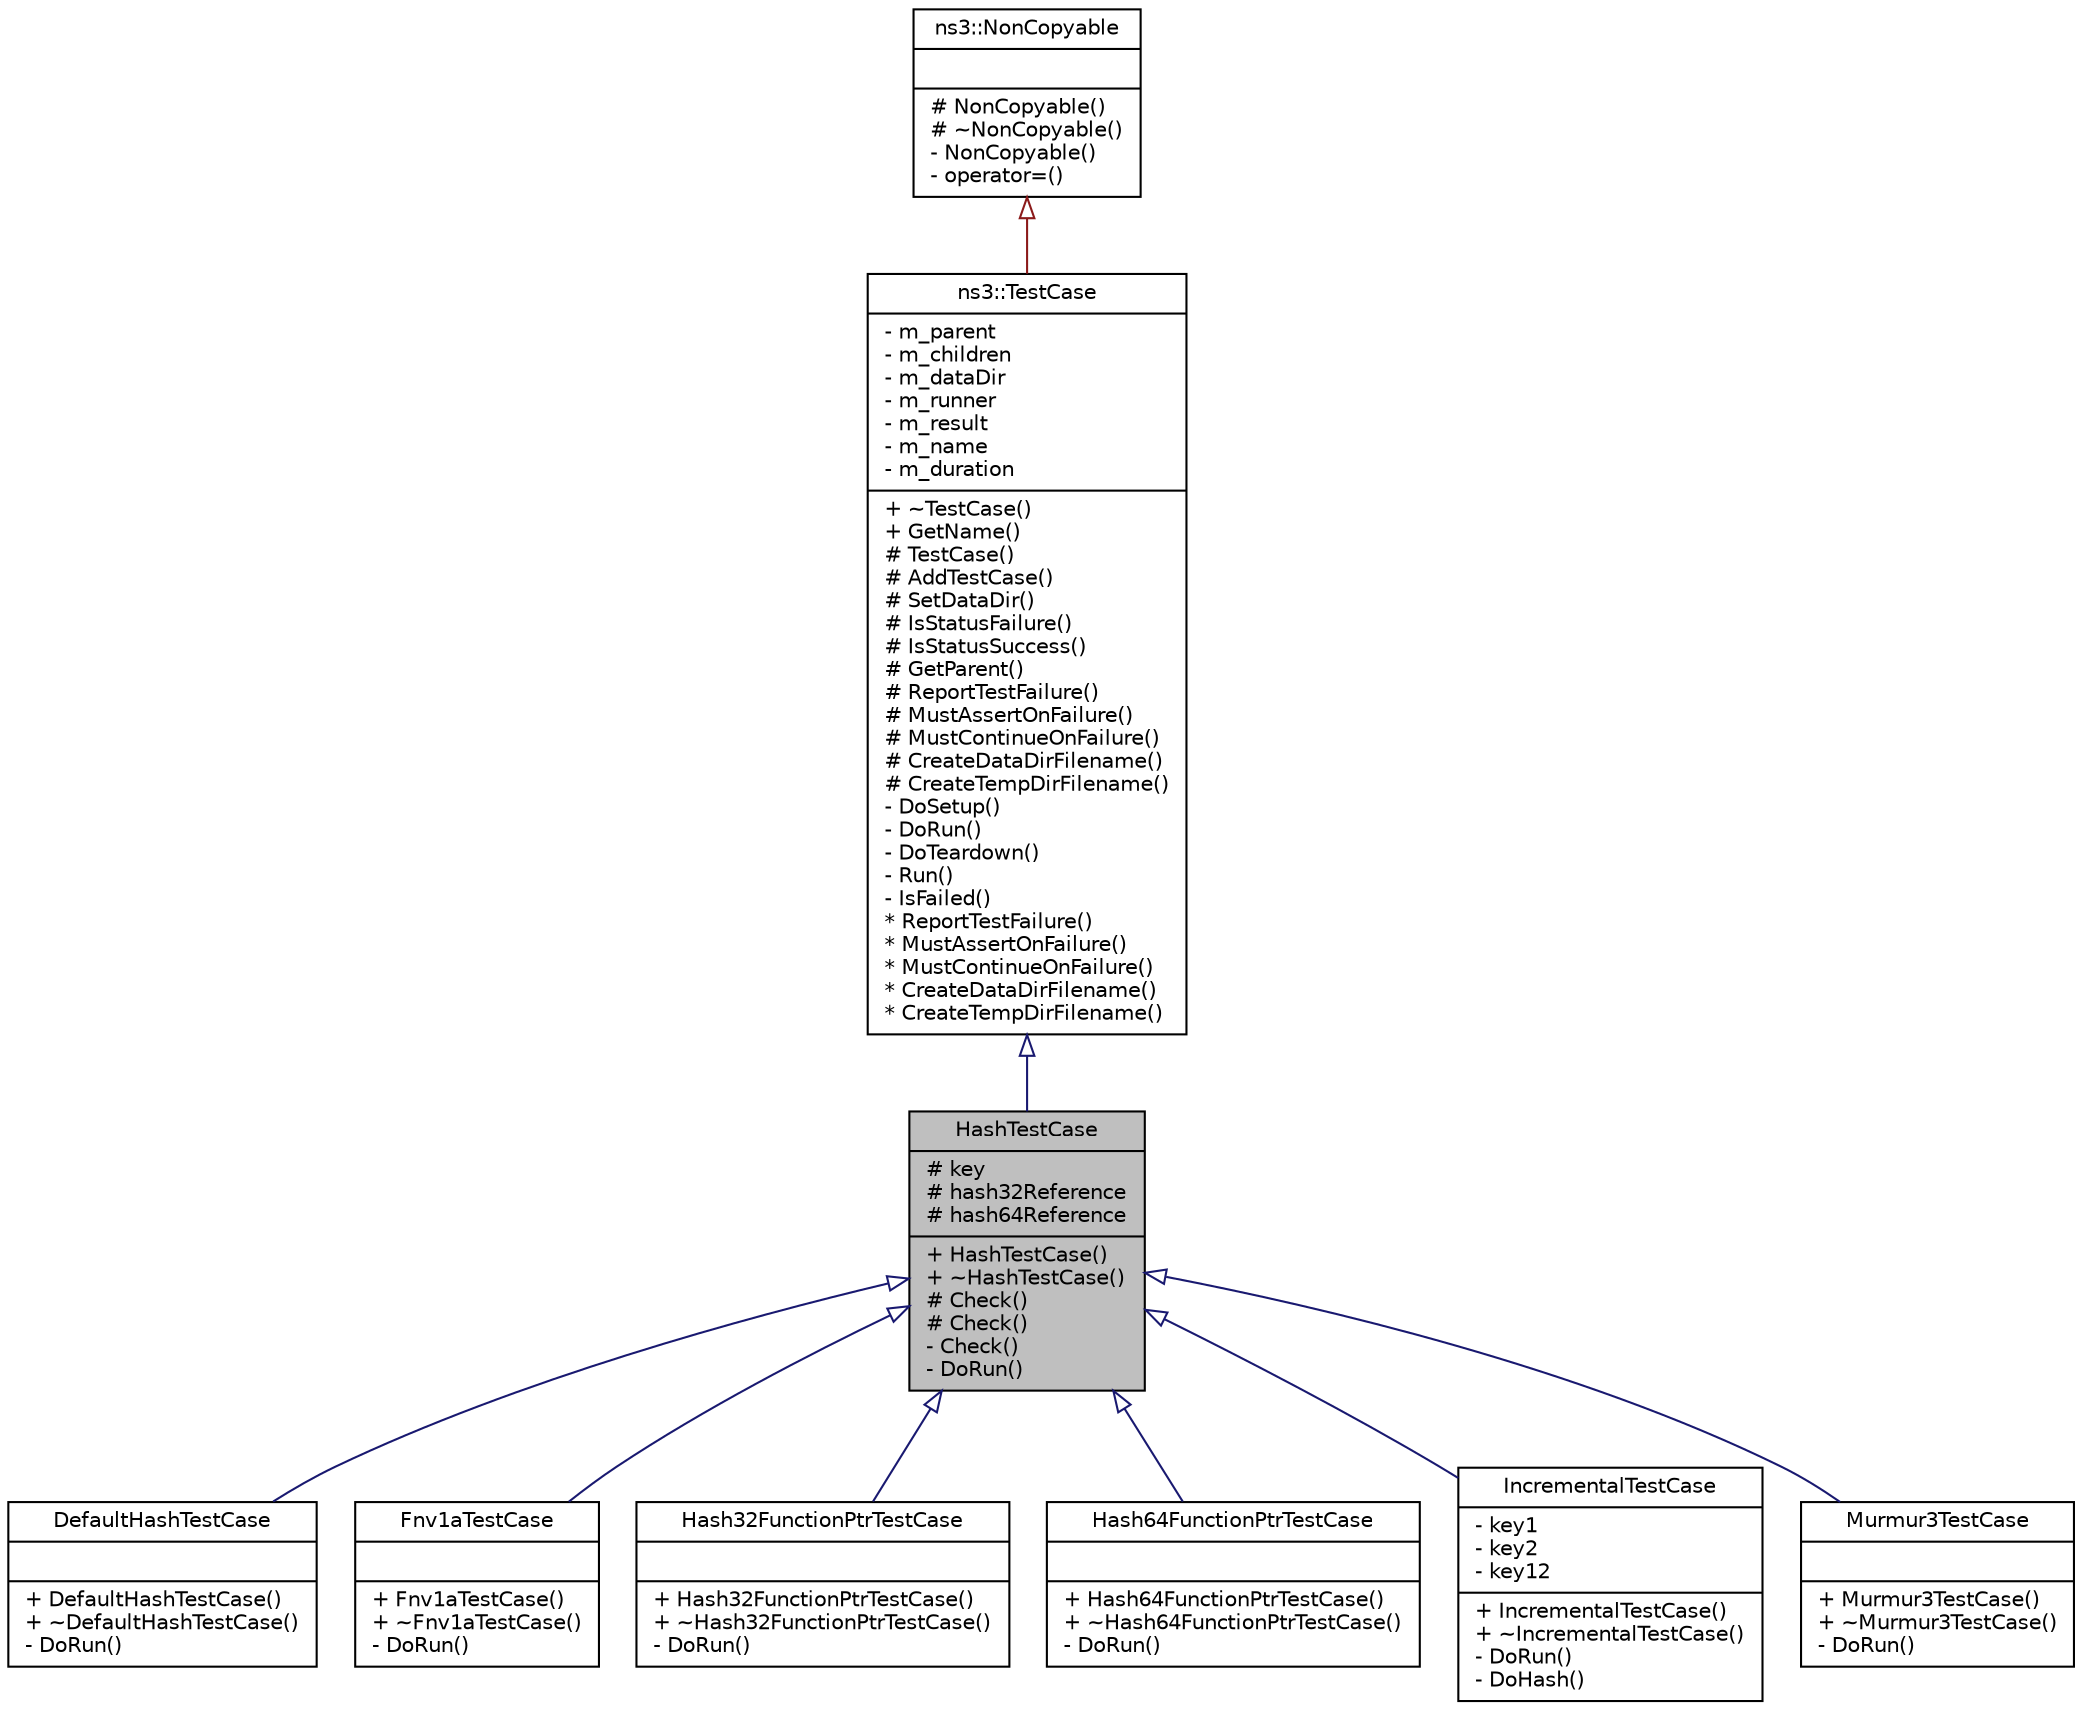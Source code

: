 digraph "HashTestCase"
{
  edge [fontname="Helvetica",fontsize="10",labelfontname="Helvetica",labelfontsize="10"];
  node [fontname="Helvetica",fontsize="10",shape=record];
  Node1 [label="{HashTestCase\n|# key\l# hash32Reference\l# hash64Reference\l|+ HashTestCase()\l+ ~HashTestCase()\l# Check()\l# Check()\l- Check()\l- DoRun()\l}",height=0.2,width=0.4,color="black", fillcolor="grey75", style="filled", fontcolor="black"];
  Node2 -> Node1 [dir="back",color="midnightblue",fontsize="10",style="solid",arrowtail="onormal"];
  Node2 [label="{ns3::TestCase\n|- m_parent\l- m_children\l- m_dataDir\l- m_runner\l- m_result\l- m_name\l- m_duration\l|+ ~TestCase()\l+ GetName()\l# TestCase()\l# AddTestCase()\l# SetDataDir()\l# IsStatusFailure()\l# IsStatusSuccess()\l# GetParent()\l# ReportTestFailure()\l# MustAssertOnFailure()\l# MustContinueOnFailure()\l# CreateDataDirFilename()\l# CreateTempDirFilename()\l- DoSetup()\l- DoRun()\l- DoTeardown()\l- Run()\l- IsFailed()\l* ReportTestFailure()\l* MustAssertOnFailure()\l* MustContinueOnFailure()\l* CreateDataDirFilename()\l* CreateTempDirFilename()\l}",height=0.2,width=0.4,color="black", fillcolor="white", style="filled",URL="$dd/d88/classns3_1_1TestCase.html",tooltip="encapsulates test code "];
  Node3 -> Node2 [dir="back",color="firebrick4",fontsize="10",style="solid",arrowtail="onormal"];
  Node3 [label="{ns3::NonCopyable\n||# NonCopyable()\l# ~NonCopyable()\l- NonCopyable()\l- operator=()\l}",height=0.2,width=0.4,color="black", fillcolor="white", style="filled",URL="$da/dd1/classns3_1_1NonCopyable.html"];
  Node1 -> Node4 [dir="back",color="midnightblue",fontsize="10",style="solid",arrowtail="onormal"];
  Node4 [label="{DefaultHashTestCase\n||+ DefaultHashTestCase()\l+ ~DefaultHashTestCase()\l- DoRun()\l}",height=0.2,width=0.4,color="black", fillcolor="white", style="filled",URL="$d2/de9/classDefaultHashTestCase.html"];
  Node1 -> Node5 [dir="back",color="midnightblue",fontsize="10",style="solid",arrowtail="onormal"];
  Node5 [label="{Fnv1aTestCase\n||+ Fnv1aTestCase()\l+ ~Fnv1aTestCase()\l- DoRun()\l}",height=0.2,width=0.4,color="black", fillcolor="white", style="filled",URL="$df/df0/classFnv1aTestCase.html"];
  Node1 -> Node6 [dir="back",color="midnightblue",fontsize="10",style="solid",arrowtail="onormal"];
  Node6 [label="{Hash32FunctionPtrTestCase\n||+ Hash32FunctionPtrTestCase()\l+ ~Hash32FunctionPtrTestCase()\l- DoRun()\l}",height=0.2,width=0.4,color="black", fillcolor="white", style="filled",URL="$da/dcf/classHash32FunctionPtrTestCase.html"];
  Node1 -> Node7 [dir="back",color="midnightblue",fontsize="10",style="solid",arrowtail="onormal"];
  Node7 [label="{Hash64FunctionPtrTestCase\n||+ Hash64FunctionPtrTestCase()\l+ ~Hash64FunctionPtrTestCase()\l- DoRun()\l}",height=0.2,width=0.4,color="black", fillcolor="white", style="filled",URL="$d7/d1f/classHash64FunctionPtrTestCase.html"];
  Node1 -> Node8 [dir="back",color="midnightblue",fontsize="10",style="solid",arrowtail="onormal"];
  Node8 [label="{IncrementalTestCase\n|- key1\l- key2\l- key12\l|+ IncrementalTestCase()\l+ ~IncrementalTestCase()\l- DoRun()\l- DoHash()\l}",height=0.2,width=0.4,color="black", fillcolor="white", style="filled",URL="$d1/d6c/classIncrementalTestCase.html"];
  Node1 -> Node9 [dir="back",color="midnightblue",fontsize="10",style="solid",arrowtail="onormal"];
  Node9 [label="{Murmur3TestCase\n||+ Murmur3TestCase()\l+ ~Murmur3TestCase()\l- DoRun()\l}",height=0.2,width=0.4,color="black", fillcolor="white", style="filled",URL="$da/d2e/classMurmur3TestCase.html"];
}
